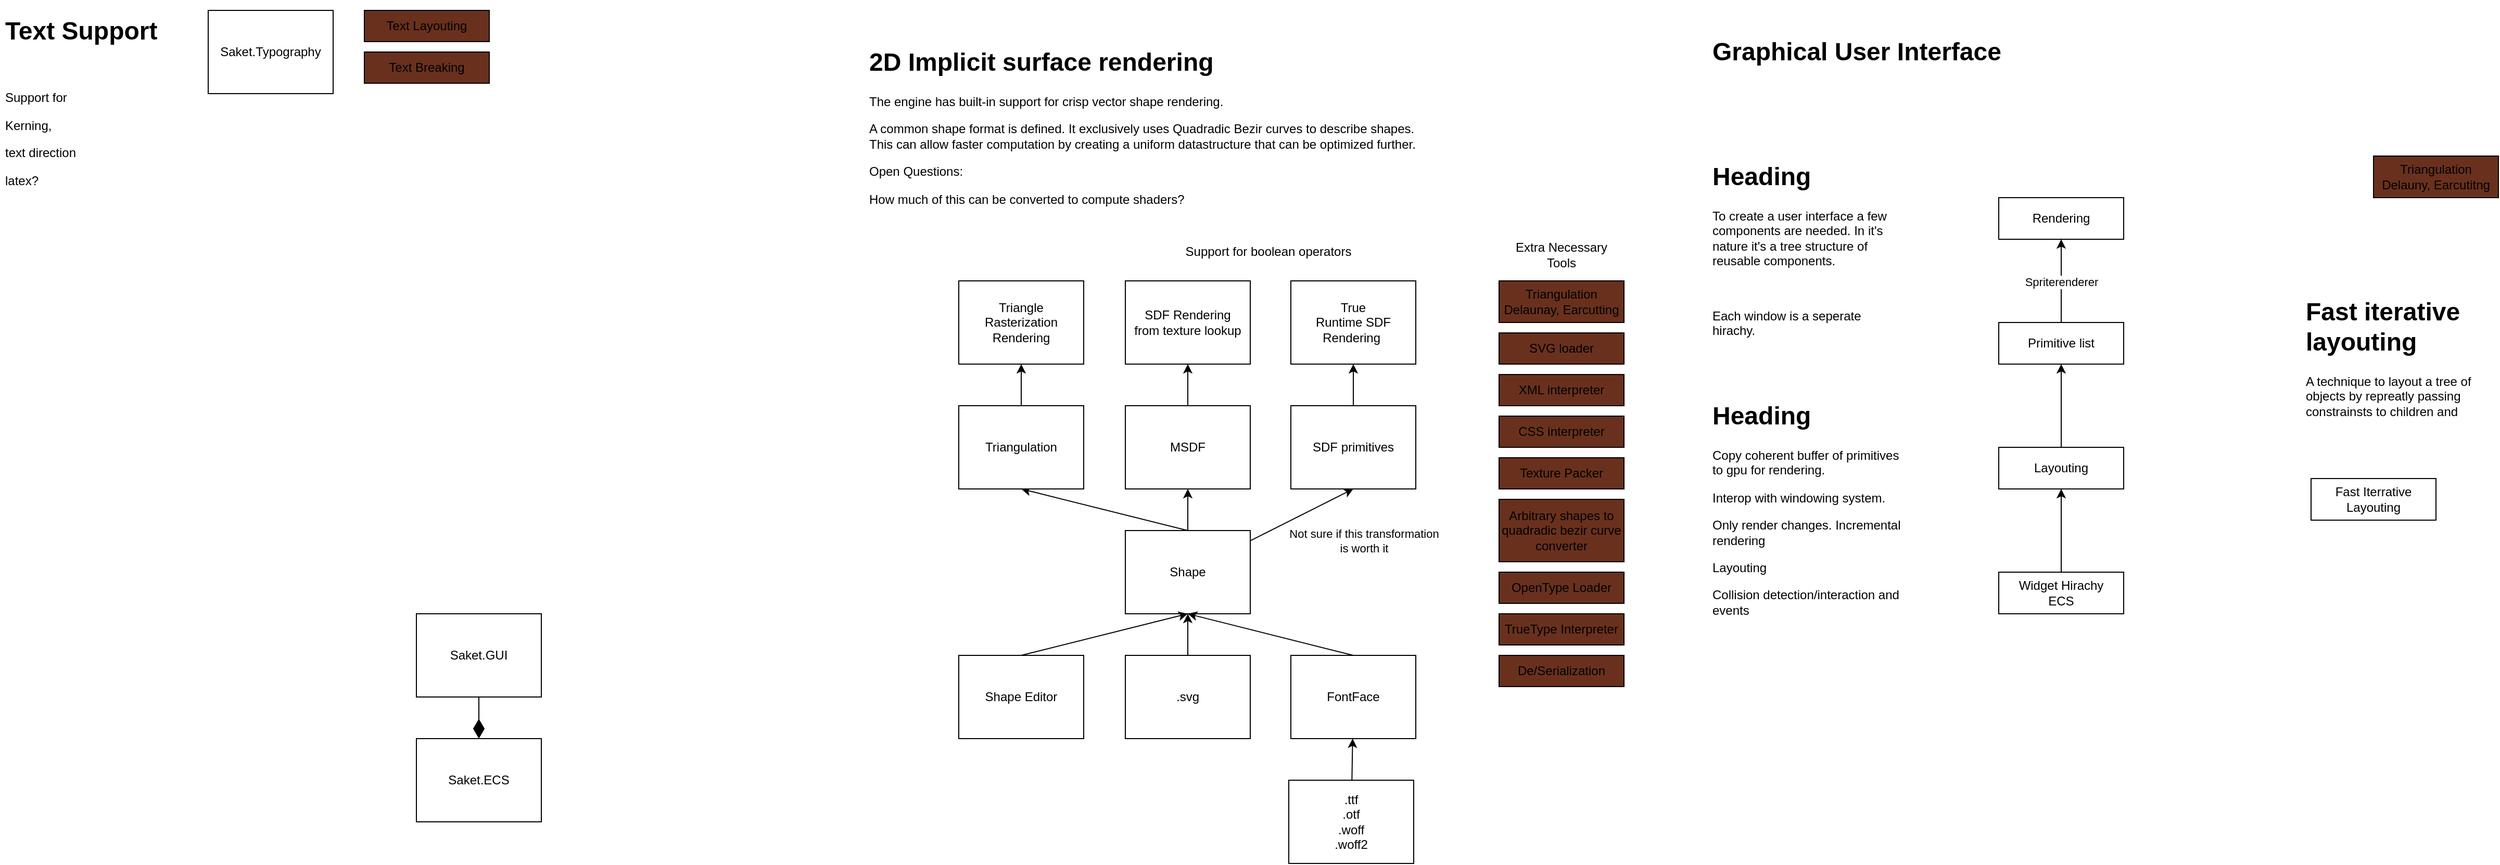 <mxfile>
    <diagram id="QJblicdv3oYDM_cmlXET" name="Page-1">
        <mxGraphModel dx="470" dy="663" grid="1" gridSize="10" guides="1" tooltips="1" connect="1" arrows="1" fold="1" page="1" pageScale="1" pageWidth="827" pageHeight="1169" math="0" shadow="0">
            <root>
                <mxCell id="0"/>
                <mxCell id="1" parent="0"/>
                <mxCell id="2" value="Saket.ECS" style="rounded=0;whiteSpace=wrap;html=1;" parent="1" vertex="1">
                    <mxGeometry x="440" y="720" width="120" height="80" as="geometry"/>
                </mxCell>
                <mxCell id="3" value="Saket.GUI" style="rounded=0;whiteSpace=wrap;html=1;" parent="1" vertex="1">
                    <mxGeometry x="440" y="600" width="120" height="80" as="geometry"/>
                </mxCell>
                <mxCell id="4" value="" style="endArrow=none;startArrow=diamondThin;endFill=0;startFill=1;html=1;verticalAlign=bottom;labelBackgroundColor=none;strokeWidth=1;startSize=16;endSize=8;exitX=0.5;exitY=0;exitDx=0;exitDy=0;entryX=0.5;entryY=1;entryDx=0;entryDy=0;" parent="1" source="2" target="3" edge="1">
                    <mxGeometry width="160" relative="1" as="geometry">
                        <mxPoint x="690" y="680" as="sourcePoint"/>
                        <mxPoint x="850" y="680" as="targetPoint"/>
                    </mxGeometry>
                </mxCell>
                <mxCell id="18" style="edgeStyle=none;html=1;startSize=16;exitX=0.5;exitY=0;exitDx=0;exitDy=0;entryX=0.5;entryY=1;entryDx=0;entryDy=0;" parent="1" source="5" target="17" edge="1">
                    <mxGeometry relative="1" as="geometry"/>
                </mxCell>
                <mxCell id="23" style="edgeStyle=none;html=1;entryX=0.5;entryY=1;entryDx=0;entryDy=0;exitX=0.5;exitY=0;exitDx=0;exitDy=0;" parent="1" source="5" target="22" edge="1">
                    <mxGeometry relative="1" as="geometry"/>
                </mxCell>
                <mxCell id="65" style="edgeStyle=none;html=1;entryX=0.5;entryY=1;entryDx=0;entryDy=0;" parent="1" source="5" target="37" edge="1">
                    <mxGeometry relative="1" as="geometry"/>
                </mxCell>
                <mxCell id="66" value="Not sure if this transformation&lt;br&gt;is worth it" style="edgeLabel;html=1;align=center;verticalAlign=middle;resizable=0;points=[];" parent="65" vertex="1" connectable="0">
                    <mxGeometry x="0.411" y="-5" relative="1" as="geometry">
                        <mxPoint x="37" y="31" as="offset"/>
                    </mxGeometry>
                </mxCell>
                <mxCell id="5" value="Shape" style="rounded=0;whiteSpace=wrap;html=1;" parent="1" vertex="1">
                    <mxGeometry x="1121" y="520" width="120" height="80" as="geometry"/>
                </mxCell>
                <mxCell id="7" style="edgeStyle=none;html=1;entryX=0.5;entryY=1;entryDx=0;entryDy=0;startSize=16;" parent="1" source="6" target="5" edge="1">
                    <mxGeometry relative="1" as="geometry"/>
                </mxCell>
                <mxCell id="6" value=".svg" style="rounded=0;whiteSpace=wrap;html=1;" parent="1" vertex="1">
                    <mxGeometry x="1121" y="640" width="120" height="80" as="geometry"/>
                </mxCell>
                <mxCell id="11" style="edgeStyle=none;html=1;startSize=16;" parent="1" source="8" target="10" edge="1">
                    <mxGeometry relative="1" as="geometry"/>
                </mxCell>
                <mxCell id="8" value=".ttf&lt;br&gt;.otf&lt;br&gt;.woff&lt;br&gt;.woff2" style="rounded=0;whiteSpace=wrap;html=1;" parent="1" vertex="1">
                    <mxGeometry x="1278" y="760" width="120" height="80" as="geometry"/>
                </mxCell>
                <mxCell id="14" style="edgeStyle=none;html=1;entryX=0.5;entryY=1;entryDx=0;entryDy=0;startSize=16;exitX=0.5;exitY=0;exitDx=0;exitDy=0;" parent="1" source="10" target="5" edge="1">
                    <mxGeometry relative="1" as="geometry"/>
                </mxCell>
                <mxCell id="10" value="FontFace" style="rounded=0;whiteSpace=wrap;html=1;" parent="1" vertex="1">
                    <mxGeometry x="1280" y="640" width="120" height="80" as="geometry"/>
                </mxCell>
                <mxCell id="20" style="edgeStyle=none;html=1;startSize=16;" parent="1" source="17" target="19" edge="1">
                    <mxGeometry relative="1" as="geometry"/>
                </mxCell>
                <mxCell id="17" value="MSDF" style="rounded=0;whiteSpace=wrap;html=1;" parent="1" vertex="1">
                    <mxGeometry x="1121" y="400" width="120" height="80" as="geometry"/>
                </mxCell>
                <mxCell id="19" value="SDF Rendering&lt;br&gt;from texture lookup" style="rounded=0;whiteSpace=wrap;html=1;" parent="1" vertex="1">
                    <mxGeometry x="1121" y="280" width="120" height="80" as="geometry"/>
                </mxCell>
                <mxCell id="21" value="&lt;h1&gt;2D Implicit surface rendering&lt;/h1&gt;&lt;p&gt;The engine has built-in support for crisp vector shape rendering.&amp;nbsp;&lt;/p&gt;&lt;p&gt;&lt;span&gt;A common shape format is defined.&amp;nbsp;&lt;/span&gt;&lt;span&gt;It exclusively uses Quadradic&amp;nbsp;&lt;/span&gt;&lt;span&gt;Bezir curves to describe shapes. This can allow faster computation by creating a uniform datastructure that can be optimized further.&amp;nbsp;&lt;/span&gt;&lt;br&gt;&lt;/p&gt;&lt;p&gt;&lt;span&gt;Open Questions:&lt;/span&gt;&lt;/p&gt;&lt;p&gt;&lt;span&gt;How much of this can be converted to compute shaders?&lt;/span&gt;&lt;br&gt;&lt;/p&gt;&lt;p&gt;&lt;br&gt;&lt;/p&gt;" style="text;html=1;strokeColor=none;fillColor=none;spacing=5;spacingTop=-20;overflow=hidden;rounded=0;fillOpacity=100;whiteSpace=wrap;" parent="1" vertex="1">
                    <mxGeometry x="870" y="50" width="550" height="170" as="geometry"/>
                </mxCell>
                <mxCell id="26" style="edgeStyle=none;html=1;" parent="1" source="22" target="25" edge="1">
                    <mxGeometry relative="1" as="geometry"/>
                </mxCell>
                <mxCell id="22" value="Triangulation" style="rounded=0;whiteSpace=wrap;html=1;" parent="1" vertex="1">
                    <mxGeometry x="961" y="400" width="120" height="80" as="geometry"/>
                </mxCell>
                <mxCell id="25" value="Triangle &lt;br&gt;Rasterization Rendering" style="rounded=0;whiteSpace=wrap;html=1;" parent="1" vertex="1">
                    <mxGeometry x="961" y="280" width="120" height="80" as="geometry"/>
                </mxCell>
                <mxCell id="33" value="Triangulation&lt;br&gt;Delaunay, Earcutting" style="rounded=0;whiteSpace=wrap;html=1;fillColor=#69311D;" parent="1" vertex="1">
                    <mxGeometry x="1480" y="280" width="120" height="40" as="geometry"/>
                </mxCell>
                <mxCell id="34" value="SVG loader" style="rounded=0;whiteSpace=wrap;html=1;fillColor=#69311D;" parent="1" vertex="1">
                    <mxGeometry x="1480" y="330" width="120" height="30" as="geometry"/>
                </mxCell>
                <mxCell id="35" value="Texture Packer" style="rounded=0;whiteSpace=wrap;html=1;fillColor=#69311D;" parent="1" vertex="1">
                    <mxGeometry x="1480" y="450" width="120" height="30" as="geometry"/>
                </mxCell>
                <mxCell id="36" value="True&lt;br&gt;Runtime SDF Rendering&amp;nbsp;" style="rounded=0;whiteSpace=wrap;html=1;" parent="1" vertex="1">
                    <mxGeometry x="1280" y="280" width="120" height="80" as="geometry"/>
                </mxCell>
                <mxCell id="38" style="edgeStyle=none;html=1;entryX=0.5;entryY=1;entryDx=0;entryDy=0;" parent="1" source="37" target="36" edge="1">
                    <mxGeometry relative="1" as="geometry"/>
                </mxCell>
                <mxCell id="37" value="SDF primitives" style="rounded=0;whiteSpace=wrap;html=1;" parent="1" vertex="1">
                    <mxGeometry x="1280" y="400" width="120" height="80" as="geometry"/>
                </mxCell>
                <mxCell id="42" style="edgeStyle=none;html=1;entryX=0.5;entryY=1;entryDx=0;entryDy=0;exitX=0.5;exitY=0;exitDx=0;exitDy=0;" parent="1" source="41" target="5" edge="1">
                    <mxGeometry relative="1" as="geometry"/>
                </mxCell>
                <mxCell id="41" value="Shape Editor" style="rounded=0;whiteSpace=wrap;html=1;" parent="1" vertex="1">
                    <mxGeometry x="961" y="640" width="120" height="80" as="geometry"/>
                </mxCell>
                <mxCell id="43" value="Extra Necessary Tools" style="text;html=1;strokeColor=none;fillColor=none;align=center;verticalAlign=middle;whiteSpace=wrap;rounded=0;" parent="1" vertex="1">
                    <mxGeometry x="1480" y="240" width="120" height="30" as="geometry"/>
                </mxCell>
                <mxCell id="44" value="Arbitrary shapes to quadradic bezir curve converter" style="rounded=0;whiteSpace=wrap;html=1;fillColor=#69311D;" parent="1" vertex="1">
                    <mxGeometry x="1480" y="490" width="120" height="60" as="geometry"/>
                </mxCell>
                <mxCell id="45" value="OpenType Loader" style="rounded=0;whiteSpace=wrap;html=1;fillColor=#69311D;" parent="1" vertex="1">
                    <mxGeometry x="1480" y="560" width="120" height="30" as="geometry"/>
                </mxCell>
                <mxCell id="46" value="De/Serialization" style="rounded=0;whiteSpace=wrap;html=1;fillColor=#69311D;" parent="1" vertex="1">
                    <mxGeometry x="1480" y="640" width="120" height="30" as="geometry"/>
                </mxCell>
                <mxCell id="47" value="XML interpreter" style="rounded=0;whiteSpace=wrap;html=1;fillColor=#69311D;" parent="1" vertex="1">
                    <mxGeometry x="1480" y="370" width="120" height="30" as="geometry"/>
                </mxCell>
                <mxCell id="48" value="CSS interpreter" style="rounded=0;whiteSpace=wrap;html=1;fillColor=#69311D;" parent="1" vertex="1">
                    <mxGeometry x="1480" y="410" width="120" height="30" as="geometry"/>
                </mxCell>
                <mxCell id="52" value="TrueType Interpreter" style="rounded=0;whiteSpace=wrap;html=1;fillColor=#69311D;" parent="1" vertex="1">
                    <mxGeometry x="1480" y="600" width="120" height="30" as="geometry"/>
                </mxCell>
                <mxCell id="53" value="Text Layouting" style="rounded=0;whiteSpace=wrap;html=1;fillColor=#69311D;" parent="1" vertex="1">
                    <mxGeometry x="390" y="20" width="120" height="30" as="geometry"/>
                </mxCell>
                <mxCell id="55" value="Text Breaking" style="rounded=0;whiteSpace=wrap;html=1;fillColor=#69311D;" parent="1" vertex="1">
                    <mxGeometry x="390" y="60" width="120" height="30" as="geometry"/>
                </mxCell>
                <mxCell id="56" value="Saket.Typography" style="rounded=0;whiteSpace=wrap;html=1;" parent="1" vertex="1">
                    <mxGeometry x="240" y="20" width="120" height="80" as="geometry"/>
                </mxCell>
                <mxCell id="57" value="&lt;h1&gt;Text Support&lt;/h1&gt;&lt;p&gt;&lt;br&gt;&lt;/p&gt;&lt;p&gt;Support for&amp;nbsp;&lt;/p&gt;&lt;p&gt;Kerning,&lt;/p&gt;&lt;p&gt;text direction&lt;/p&gt;&lt;p&gt;latex?&lt;/p&gt;&lt;p&gt;&lt;br&gt;&lt;/p&gt;&lt;p&gt;&lt;br&gt;&lt;/p&gt;" style="text;html=1;strokeColor=none;fillColor=none;spacing=5;spacingTop=-20;overflow=hidden;rounded=0;fillOpacity=100;whiteSpace=wrap;" parent="1" vertex="1">
                    <mxGeometry x="40" y="20" width="160" height="170" as="geometry"/>
                </mxCell>
                <mxCell id="60" value="&lt;h1&gt;Graphical User Interface&lt;/h1&gt;&lt;p&gt;&lt;br&gt;&lt;/p&gt;&lt;p&gt;&lt;br&gt;&lt;/p&gt;" style="text;html=1;strokeColor=none;fillColor=none;spacing=5;spacingTop=-20;overflow=hidden;rounded=0;fillOpacity=100;whiteSpace=wrap;" parent="1" vertex="1">
                    <mxGeometry x="1680" y="40" width="550" height="170" as="geometry"/>
                </mxCell>
                <mxCell id="61" value="Triangulation&lt;br&gt;Delauny, Earcutitng" style="rounded=0;whiteSpace=wrap;html=1;fillColor=#69311D;" parent="1" vertex="1">
                    <mxGeometry x="2320" y="160" width="120" height="40" as="geometry"/>
                </mxCell>
                <mxCell id="80" style="edgeStyle=none;html=1;entryX=0.5;entryY=1;entryDx=0;entryDy=0;" parent="1" source="62" target="75" edge="1">
                    <mxGeometry relative="1" as="geometry"/>
                </mxCell>
                <mxCell id="62" value="Layouting" style="rounded=0;whiteSpace=wrap;html=1;" parent="1" vertex="1">
                    <mxGeometry x="1960" y="440" width="120" height="40" as="geometry"/>
                </mxCell>
                <mxCell id="67" value="&lt;span style=&quot;font-size: 12px&quot;&gt;Support for boolean operators&lt;/span&gt;" style="edgeLabel;html=1;align=center;verticalAlign=middle;resizable=0;points=[];" parent="1" vertex="1" connectable="0">
                    <mxGeometry x="1280.005" y="255.0" as="geometry">
                        <mxPoint x="-22" y="-3" as="offset"/>
                    </mxGeometry>
                </mxCell>
                <mxCell id="81" style="edgeStyle=none;html=1;entryX=0.5;entryY=1;entryDx=0;entryDy=0;" parent="1" source="68" target="62" edge="1">
                    <mxGeometry relative="1" as="geometry"/>
                </mxCell>
                <mxCell id="68" value="Widget Hirachy&lt;br&gt;ECS" style="rounded=0;whiteSpace=wrap;html=1;" parent="1" vertex="1">
                    <mxGeometry x="1960" y="560" width="120" height="40" as="geometry"/>
                </mxCell>
                <mxCell id="69" value="&lt;h1&gt;Heading&lt;/h1&gt;&lt;p&gt;To create a user interface a few components are needed. In it's nature it's a tree structure of reusable components.&lt;/p&gt;&lt;p&gt;&lt;br&gt;&lt;/p&gt;&lt;p&gt;Each window is a seperate hirachy.&lt;/p&gt;&lt;p&gt;&lt;br&gt;&lt;/p&gt;&lt;p&gt;&lt;br&gt;&lt;/p&gt;&lt;p&gt;&lt;br&gt;&lt;/p&gt;&lt;p&gt;&lt;br&gt;&lt;/p&gt;&lt;p&gt;&lt;br&gt;&lt;/p&gt;" style="text;html=1;strokeColor=none;fillColor=none;spacing=5;spacingTop=-20;whiteSpace=wrap;overflow=hidden;rounded=0;" parent="1" vertex="1">
                    <mxGeometry x="1680" y="160" width="190" height="430" as="geometry"/>
                </mxCell>
                <mxCell id="79" style="edgeStyle=none;html=1;" parent="1" source="75" target="78" edge="1">
                    <mxGeometry relative="1" as="geometry"/>
                </mxCell>
                <mxCell id="82" value="Spriterenderer" style="edgeLabel;html=1;align=center;verticalAlign=middle;resizable=0;points=[];" parent="79" vertex="1" connectable="0">
                    <mxGeometry x="-0.192" y="-4" relative="1" as="geometry">
                        <mxPoint x="-4" y="-7" as="offset"/>
                    </mxGeometry>
                </mxCell>
                <mxCell id="75" value="Primitive list" style="rounded=0;whiteSpace=wrap;html=1;" parent="1" vertex="1">
                    <mxGeometry x="1960" y="320" width="120" height="40" as="geometry"/>
                </mxCell>
                <mxCell id="77" value="&lt;h1&gt;Fast iterative layouting&lt;/h1&gt;&lt;div&gt;A technique to layout a tree of objects by repreatly passing constrainsts to children and&amp;nbsp;&lt;/div&gt;" style="text;html=1;strokeColor=none;fillColor=none;spacing=5;spacingTop=-20;whiteSpace=wrap;overflow=hidden;rounded=0;" parent="1" vertex="1">
                    <mxGeometry x="2250" y="290" width="190" height="120" as="geometry"/>
                </mxCell>
                <mxCell id="78" value="Rendering" style="rounded=0;whiteSpace=wrap;html=1;" parent="1" vertex="1">
                    <mxGeometry x="1960" y="200" width="120" height="40" as="geometry"/>
                </mxCell>
                <mxCell id="83" value="Fast Iterrative Layouting" style="rounded=0;whiteSpace=wrap;html=1;" vertex="1" parent="1">
                    <mxGeometry x="2260" y="470" width="120" height="40" as="geometry"/>
                </mxCell>
                <mxCell id="87" value="&lt;h1&gt;Heading&lt;/h1&gt;&lt;p&gt;Copy coherent buffer of primitives to gpu for rendering.&lt;/p&gt;&lt;p&gt;Interop with windowing system.&lt;/p&gt;&lt;p&gt;Only render changes. Incremental rendering&lt;/p&gt;&lt;p&gt;Layouting&lt;/p&gt;&lt;p&gt;Collision detection/interaction and events&lt;/p&gt;&lt;p&gt;&lt;br&gt;&lt;/p&gt;&lt;p&gt;&lt;br&gt;&lt;/p&gt;&lt;p&gt;&lt;br&gt;&lt;/p&gt;&lt;p&gt;&lt;br&gt;&lt;/p&gt;&lt;p&gt;&lt;br&gt;&lt;/p&gt;&lt;p&gt;&lt;br&gt;&lt;/p&gt;" style="text;html=1;strokeColor=none;fillColor=none;spacing=5;spacingTop=-20;whiteSpace=wrap;overflow=hidden;rounded=0;" vertex="1" parent="1">
                    <mxGeometry x="1680" y="390" width="190" height="430" as="geometry"/>
                </mxCell>
            </root>
        </mxGraphModel>
    </diagram>
</mxfile>
